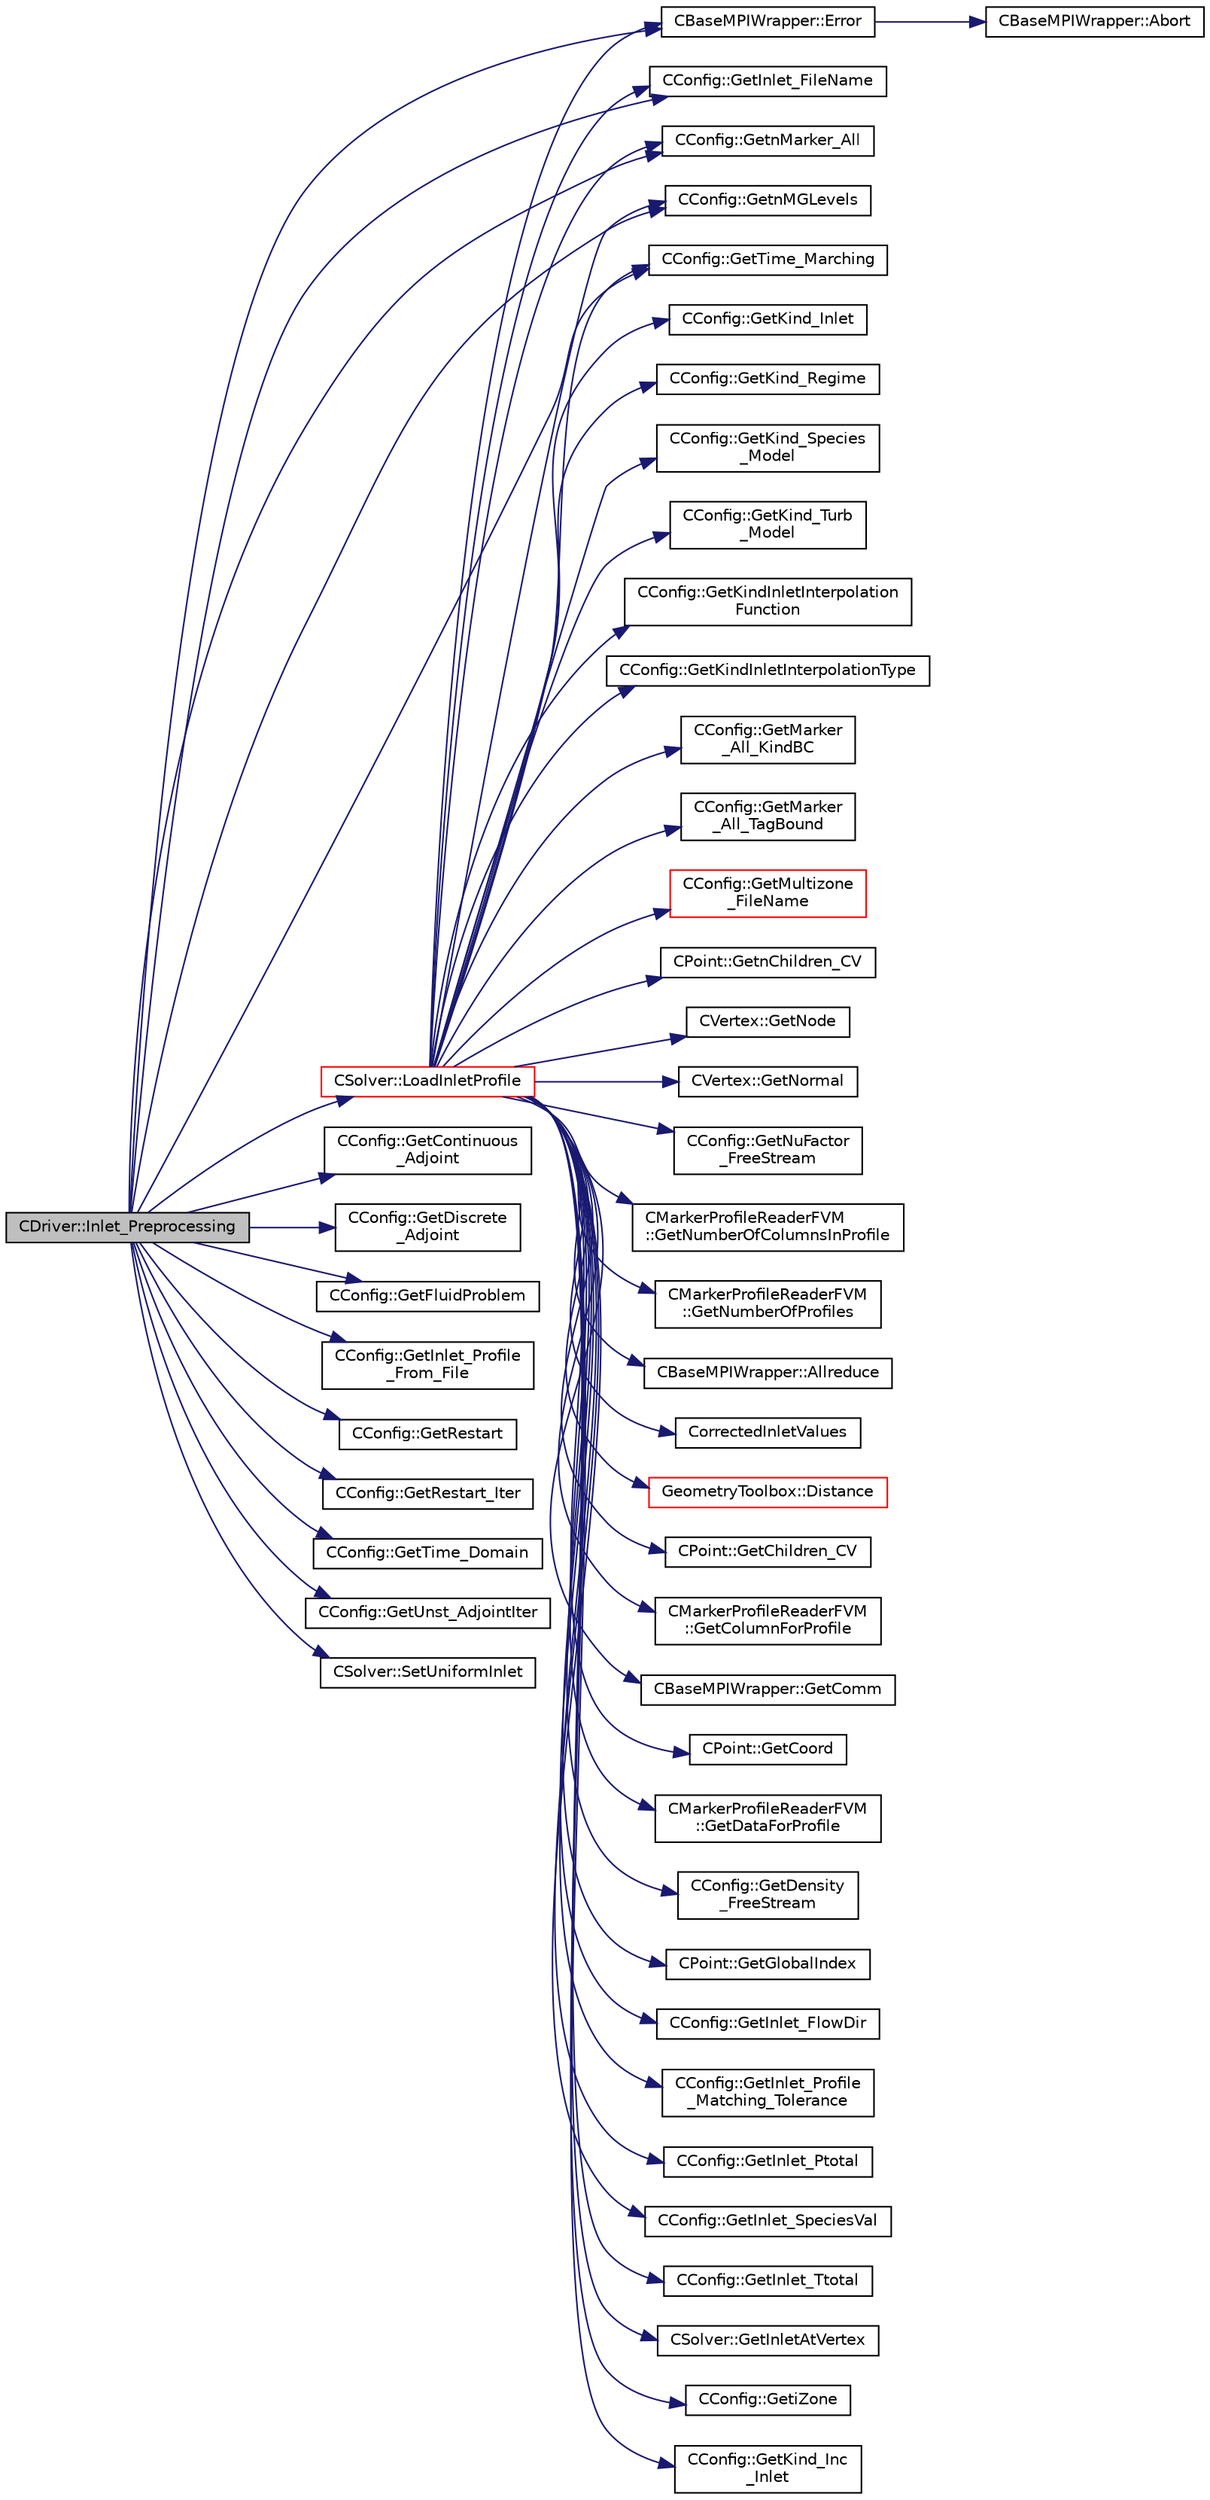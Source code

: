 digraph "CDriver::Inlet_Preprocessing"
{
 // LATEX_PDF_SIZE
  edge [fontname="Helvetica",fontsize="10",labelfontname="Helvetica",labelfontsize="10"];
  node [fontname="Helvetica",fontsize="10",shape=record];
  rankdir="LR";
  Node1 [label="CDriver::Inlet_Preprocessing",height=0.2,width=0.4,color="black", fillcolor="grey75", style="filled", fontcolor="black",tooltip="Preprocess the inlets via file input for all solvers."];
  Node1 -> Node2 [color="midnightblue",fontsize="10",style="solid",fontname="Helvetica"];
  Node2 [label="CBaseMPIWrapper::Error",height=0.2,width=0.4,color="black", fillcolor="white", style="filled",URL="$classCBaseMPIWrapper.html#a04457c47629bda56704e6a8804833eeb",tooltip=" "];
  Node2 -> Node3 [color="midnightblue",fontsize="10",style="solid",fontname="Helvetica"];
  Node3 [label="CBaseMPIWrapper::Abort",height=0.2,width=0.4,color="black", fillcolor="white", style="filled",URL="$classCBaseMPIWrapper.html#af7297d861dca86b45cf561b6ab642e8f",tooltip=" "];
  Node1 -> Node4 [color="midnightblue",fontsize="10",style="solid",fontname="Helvetica"];
  Node4 [label="CConfig::GetContinuous\l_Adjoint",height=0.2,width=0.4,color="black", fillcolor="white", style="filled",URL="$classCConfig.html#a1eb754aa86fb8154bc9eefea616b7cf9",tooltip="Determines if problem is adjoint."];
  Node1 -> Node5 [color="midnightblue",fontsize="10",style="solid",fontname="Helvetica"];
  Node5 [label="CConfig::GetDiscrete\l_Adjoint",height=0.2,width=0.4,color="black", fillcolor="white", style="filled",URL="$classCConfig.html#ab3928c4e6debcf50dcd0d38985f6980c",tooltip="Get the indicator whether we are solving an discrete adjoint problem."];
  Node1 -> Node6 [color="midnightblue",fontsize="10",style="solid",fontname="Helvetica"];
  Node6 [label="CConfig::GetFluidProblem",height=0.2,width=0.4,color="black", fillcolor="white", style="filled",URL="$classCConfig.html#ace61be93af4e96f53b22e1a94c647821",tooltip="Return true if a fluid solver is in use."];
  Node1 -> Node7 [color="midnightblue",fontsize="10",style="solid",fontname="Helvetica"];
  Node7 [label="CConfig::GetInlet_FileName",height=0.2,width=0.4,color="black", fillcolor="white", style="filled",URL="$classCConfig.html#a0e67e5a8e93388a141385713bc1da48e",tooltip="Get name of the input file for the specified inlet profile."];
  Node1 -> Node8 [color="midnightblue",fontsize="10",style="solid",fontname="Helvetica"];
  Node8 [label="CConfig::GetInlet_Profile\l_From_File",height=0.2,width=0.4,color="black", fillcolor="white", style="filled",URL="$classCConfig.html#aaf6fcd4972bad7941217bd7544b36c3c",tooltip="Check if the inlet profile(s) are specified in an input file."];
  Node1 -> Node9 [color="midnightblue",fontsize="10",style="solid",fontname="Helvetica"];
  Node9 [label="CConfig::GetnMarker_All",height=0.2,width=0.4,color="black", fillcolor="white", style="filled",URL="$classCConfig.html#a459dee039e618d21a5d78db61c221240",tooltip="Get the total number of boundary markers of the local process including send/receive domains."];
  Node1 -> Node10 [color="midnightblue",fontsize="10",style="solid",fontname="Helvetica"];
  Node10 [label="CConfig::GetnMGLevels",height=0.2,width=0.4,color="black", fillcolor="white", style="filled",URL="$classCConfig.html#a15a61a6f9a1d415c3509018f4916c5c1",tooltip="Get the number of multigrid levels."];
  Node1 -> Node11 [color="midnightblue",fontsize="10",style="solid",fontname="Helvetica"];
  Node11 [label="CConfig::GetRestart",height=0.2,width=0.4,color="black", fillcolor="white", style="filled",URL="$classCConfig.html#ae55bdae4e8b4e61fd07a857005cc6799",tooltip="Provides the restart information."];
  Node1 -> Node12 [color="midnightblue",fontsize="10",style="solid",fontname="Helvetica"];
  Node12 [label="CConfig::GetRestart_Iter",height=0.2,width=0.4,color="black", fillcolor="white", style="filled",URL="$classCConfig.html#aeca467e3a7c02d72b28ade957614035c",tooltip="Get the restart iteration."];
  Node1 -> Node13 [color="midnightblue",fontsize="10",style="solid",fontname="Helvetica"];
  Node13 [label="CConfig::GetTime_Domain",height=0.2,width=0.4,color="black", fillcolor="white", style="filled",URL="$classCConfig.html#a85d2e3cf43b77c63642c40c235b853f3",tooltip="Check if the multizone problem is solved for time domain."];
  Node1 -> Node14 [color="midnightblue",fontsize="10",style="solid",fontname="Helvetica"];
  Node14 [label="CConfig::GetTime_Marching",height=0.2,width=0.4,color="black", fillcolor="white", style="filled",URL="$classCConfig.html#ac47e04d76ce865893a94dcedd3c9b6a5",tooltip="Provides information about the time integration, and change the write in the output files information..."];
  Node1 -> Node15 [color="midnightblue",fontsize="10",style="solid",fontname="Helvetica"];
  Node15 [label="CConfig::GetUnst_AdjointIter",height=0.2,width=0.4,color="black", fillcolor="white", style="filled",URL="$classCConfig.html#a394c8970c51a8aa733dca7f810e6fd4c",tooltip="Get the starting direct iteration number for the unsteady adjoint (reverse time integration)."];
  Node1 -> Node16 [color="midnightblue",fontsize="10",style="solid",fontname="Helvetica"];
  Node16 [label="CSolver::LoadInletProfile",height=0.2,width=0.4,color="red", fillcolor="white", style="filled",URL="$classCSolver.html#aa6d85b1177b7acacfbf083e8c58da55c",tooltip="Load a inlet profile data from file into a particular solver."];
  Node16 -> Node17 [color="midnightblue",fontsize="10",style="solid",fontname="Helvetica"];
  Node17 [label="CBaseMPIWrapper::Allreduce",height=0.2,width=0.4,color="black", fillcolor="white", style="filled",URL="$classCBaseMPIWrapper.html#a381d4b3738c09d92ee1ae9f89715b541",tooltip=" "];
  Node16 -> Node18 [color="midnightblue",fontsize="10",style="solid",fontname="Helvetica"];
  Node18 [label="CorrectedInletValues",height=0.2,width=0.4,color="black", fillcolor="white", style="filled",URL="$C1DInterpolation_8hpp.html#a97e1748e6427f23e656bc55dab118b34",tooltip="Corrects for interpolation type."];
  Node16 -> Node19 [color="midnightblue",fontsize="10",style="solid",fontname="Helvetica"];
  Node19 [label="GeometryToolbox::Distance",height=0.2,width=0.4,color="red", fillcolor="white", style="filled",URL="$group__GeometryToolbox.html#ga600fb4ee993ae4c3b985082d51994881",tooltip=" "];
  Node16 -> Node2 [color="midnightblue",fontsize="10",style="solid",fontname="Helvetica"];
  Node16 -> Node23 [color="midnightblue",fontsize="10",style="solid",fontname="Helvetica"];
  Node23 [label="CPoint::GetChildren_CV",height=0.2,width=0.4,color="black", fillcolor="white", style="filled",URL="$classCPoint.html#a627b42fa58a444bab6e184772b921240",tooltip="Get the children control volume of an agglomerated control volume."];
  Node16 -> Node24 [color="midnightblue",fontsize="10",style="solid",fontname="Helvetica"];
  Node24 [label="CMarkerProfileReaderFVM\l::GetColumnForProfile",height=0.2,width=0.4,color="black", fillcolor="white", style="filled",URL="$classCMarkerProfileReaderFVM.html#ae78085bbddf81621e6cd86126e539331",tooltip="Get the data for the specific column if interpolation being done."];
  Node16 -> Node25 [color="midnightblue",fontsize="10",style="solid",fontname="Helvetica"];
  Node25 [label="CBaseMPIWrapper::GetComm",height=0.2,width=0.4,color="black", fillcolor="white", style="filled",URL="$classCBaseMPIWrapper.html#a8154391fc3522954802889d81d4ef5da",tooltip=" "];
  Node16 -> Node26 [color="midnightblue",fontsize="10",style="solid",fontname="Helvetica"];
  Node26 [label="CPoint::GetCoord",height=0.2,width=0.4,color="black", fillcolor="white", style="filled",URL="$classCPoint.html#ab16c29dd03911529cd73bf467c313179",tooltip="Get the coordinates dor the control volume."];
  Node16 -> Node27 [color="midnightblue",fontsize="10",style="solid",fontname="Helvetica"];
  Node27 [label="CMarkerProfileReaderFVM\l::GetDataForProfile",height=0.2,width=0.4,color="black", fillcolor="white", style="filled",URL="$classCMarkerProfileReaderFVM.html#a269fafbcea158af21b0c49c9e76f0591",tooltip="Get the 1D vector of data for a profile from the input file."];
  Node16 -> Node28 [color="midnightblue",fontsize="10",style="solid",fontname="Helvetica"];
  Node28 [label="CConfig::GetDensity\l_FreeStream",height=0.2,width=0.4,color="black", fillcolor="white", style="filled",URL="$classCConfig.html#a2cb974cc24ef5df2976b0725ec62400a",tooltip="Get the value of the freestream density."];
  Node16 -> Node29 [color="midnightblue",fontsize="10",style="solid",fontname="Helvetica"];
  Node29 [label="CPoint::GetGlobalIndex",height=0.2,width=0.4,color="black", fillcolor="white", style="filled",URL="$classCPoint.html#a8a53865a92d645b1b74c4d817b4aae10",tooltip="Get the global index in a parallel computation."];
  Node16 -> Node7 [color="midnightblue",fontsize="10",style="solid",fontname="Helvetica"];
  Node16 -> Node30 [color="midnightblue",fontsize="10",style="solid",fontname="Helvetica"];
  Node30 [label="CConfig::GetInlet_FlowDir",height=0.2,width=0.4,color="black", fillcolor="white", style="filled",URL="$classCConfig.html#afeb59ad49688665368553297eea6f2ba",tooltip="Get the flow direction unit vector at an inlet boundary."];
  Node16 -> Node31 [color="midnightblue",fontsize="10",style="solid",fontname="Helvetica"];
  Node31 [label="CConfig::GetInlet_Profile\l_Matching_Tolerance",height=0.2,width=0.4,color="black", fillcolor="white", style="filled",URL="$classCConfig.html#ac7456e995d14c196d02899b705b5bedf",tooltip="Get the tolerance used for matching two points on a specified inlet."];
  Node16 -> Node32 [color="midnightblue",fontsize="10",style="solid",fontname="Helvetica"];
  Node32 [label="CConfig::GetInlet_Ptotal",height=0.2,width=0.4,color="black", fillcolor="white", style="filled",URL="$classCConfig.html#aa4c09150183d8890586cb7ab562a9265",tooltip="Get the total pressure at an inlet boundary."];
  Node16 -> Node33 [color="midnightblue",fontsize="10",style="solid",fontname="Helvetica"];
  Node33 [label="CConfig::GetInlet_SpeciesVal",height=0.2,width=0.4,color="black", fillcolor="white", style="filled",URL="$classCConfig.html#a305339834f94fab80371608cee683144",tooltip="Get the species values at an inlet boundary."];
  Node16 -> Node34 [color="midnightblue",fontsize="10",style="solid",fontname="Helvetica"];
  Node34 [label="CConfig::GetInlet_Ttotal",height=0.2,width=0.4,color="black", fillcolor="white", style="filled",URL="$classCConfig.html#a8ac859317cc304124acddaa6a5a1a5ad",tooltip="Get the total temperature at an inlet boundary."];
  Node16 -> Node35 [color="midnightblue",fontsize="10",style="solid",fontname="Helvetica"];
  Node35 [label="CSolver::GetInletAtVertex",height=0.2,width=0.4,color="black", fillcolor="white", style="filled",URL="$classCSolver.html#a620678737fef3566d3b3ab5c55ae5150",tooltip="A virtual member."];
  Node16 -> Node36 [color="midnightblue",fontsize="10",style="solid",fontname="Helvetica"];
  Node36 [label="CConfig::GetiZone",height=0.2,width=0.4,color="black", fillcolor="white", style="filled",URL="$classCConfig.html#a1d6335b8fdef6fbcd9a08f7503d73ec1",tooltip="Provides the number of varaibles."];
  Node16 -> Node37 [color="midnightblue",fontsize="10",style="solid",fontname="Helvetica"];
  Node37 [label="CConfig::GetKind_Inc\l_Inlet",height=0.2,width=0.4,color="black", fillcolor="white", style="filled",URL="$classCConfig.html#a0066d76b74b1794868839a11be7b8737",tooltip="Get the type of incompressible inlet from the list."];
  Node16 -> Node38 [color="midnightblue",fontsize="10",style="solid",fontname="Helvetica"];
  Node38 [label="CConfig::GetKind_Inlet",height=0.2,width=0.4,color="black", fillcolor="white", style="filled",URL="$classCConfig.html#a4bfaa89b45c5e71ed66387f1d966ced4",tooltip="Get the kind of inlet boundary condition treatment (total conditions or mass flow)."];
  Node16 -> Node39 [color="midnightblue",fontsize="10",style="solid",fontname="Helvetica"];
  Node39 [label="CConfig::GetKind_Regime",height=0.2,width=0.4,color="black", fillcolor="white", style="filled",URL="$classCConfig.html#afbf664fbd8b2c75c5874432fdc185937",tooltip="Governing equations of the flow (it can be different from the run time equation)."];
  Node16 -> Node40 [color="midnightblue",fontsize="10",style="solid",fontname="Helvetica"];
  Node40 [label="CConfig::GetKind_Species\l_Model",height=0.2,width=0.4,color="black", fillcolor="white", style="filled",URL="$classCConfig.html#a7416428b6139fe85180e5e8d190506aa",tooltip="Get the kind of the species model."];
  Node16 -> Node41 [color="midnightblue",fontsize="10",style="solid",fontname="Helvetica"];
  Node41 [label="CConfig::GetKind_Turb\l_Model",height=0.2,width=0.4,color="black", fillcolor="white", style="filled",URL="$classCConfig.html#a42cf888b42ce34079b2e3987bbf147dd",tooltip="Get the kind of the turbulence model."];
  Node16 -> Node42 [color="midnightblue",fontsize="10",style="solid",fontname="Helvetica"];
  Node42 [label="CConfig::GetKindInletInterpolation\lFunction",height=0.2,width=0.4,color="black", fillcolor="white", style="filled",URL="$classCConfig.html#ac4a08d9e300690458b8a16281733a418",tooltip="Get the kind of inlet face interpolation function to use."];
  Node16 -> Node43 [color="midnightblue",fontsize="10",style="solid",fontname="Helvetica"];
  Node43 [label="CConfig::GetKindInletInterpolationType",height=0.2,width=0.4,color="black", fillcolor="white", style="filled",URL="$classCConfig.html#aa678debe6d4d352f51b0403c391efc9f",tooltip="Get the kind of inlet face interpolation data type."];
  Node16 -> Node44 [color="midnightblue",fontsize="10",style="solid",fontname="Helvetica"];
  Node44 [label="CConfig::GetMarker\l_All_KindBC",height=0.2,width=0.4,color="black", fillcolor="white", style="filled",URL="$classCConfig.html#ae003cd8f406eaaa91849a774c9a20730",tooltip="Get the kind of boundary for each marker."];
  Node16 -> Node45 [color="midnightblue",fontsize="10",style="solid",fontname="Helvetica"];
  Node45 [label="CConfig::GetMarker\l_All_TagBound",height=0.2,width=0.4,color="black", fillcolor="white", style="filled",URL="$classCConfig.html#ab8c9c1f45950a29355be4ff357049440",tooltip="Get the index of the surface defined in the geometry file."];
  Node16 -> Node46 [color="midnightblue",fontsize="10",style="solid",fontname="Helvetica"];
  Node46 [label="CConfig::GetMultizone\l_FileName",height=0.2,width=0.4,color="red", fillcolor="white", style="filled",URL="$classCConfig.html#a9990d8664ae332ae1af1978a41c31664",tooltip="Append the zone index to the restart or the solution files."];
  Node16 -> Node49 [color="midnightblue",fontsize="10",style="solid",fontname="Helvetica"];
  Node49 [label="CPoint::GetnChildren_CV",height=0.2,width=0.4,color="black", fillcolor="white", style="filled",URL="$classCPoint.html#af386b967e31b7e7893baa5006b84f280",tooltip="Get the number of children of an agglomerated control volume."];
  Node16 -> Node9 [color="midnightblue",fontsize="10",style="solid",fontname="Helvetica"];
  Node16 -> Node10 [color="midnightblue",fontsize="10",style="solid",fontname="Helvetica"];
  Node16 -> Node50 [color="midnightblue",fontsize="10",style="solid",fontname="Helvetica"];
  Node50 [label="CVertex::GetNode",height=0.2,width=0.4,color="black", fillcolor="white", style="filled",URL="$classCVertex.html#ad568da06e7191358d3a09a1bee71cdb5",tooltip="Get the node of the vertex."];
  Node16 -> Node51 [color="midnightblue",fontsize="10",style="solid",fontname="Helvetica"];
  Node51 [label="CVertex::GetNormal",height=0.2,width=0.4,color="black", fillcolor="white", style="filled",URL="$classCVertex.html#a57cacfe764770e6c0e54c278cb584f7c",tooltip="Copy the the normal vector of a face."];
  Node16 -> Node52 [color="midnightblue",fontsize="10",style="solid",fontname="Helvetica"];
  Node52 [label="CConfig::GetNuFactor\l_FreeStream",height=0.2,width=0.4,color="black", fillcolor="white", style="filled",URL="$classCConfig.html#ac253cc43c67a82556e11f194d69b1701",tooltip="Get the value of the non-dimensionalized freestream turbulence intensity."];
  Node16 -> Node53 [color="midnightblue",fontsize="10",style="solid",fontname="Helvetica"];
  Node53 [label="CMarkerProfileReaderFVM\l::GetNumberOfColumnsInProfile",height=0.2,width=0.4,color="black", fillcolor="white", style="filled",URL="$classCMarkerProfileReaderFVM.html#a99c804a6af2c24ac4ddb4ca2d41ed053",tooltip="Get the number of columns of data in a profile."];
  Node16 -> Node54 [color="midnightblue",fontsize="10",style="solid",fontname="Helvetica"];
  Node54 [label="CMarkerProfileReaderFVM\l::GetNumberOfProfiles",height=0.2,width=0.4,color="black", fillcolor="white", style="filled",URL="$classCMarkerProfileReaderFVM.html#a05226f9d587c76dfc1ba491e31874061",tooltip="Get the number of profiles found within the input file."];
  Node16 -> Node14 [color="midnightblue",fontsize="10",style="solid",fontname="Helvetica"];
  Node1 -> Node71 [color="midnightblue",fontsize="10",style="solid",fontname="Helvetica"];
  Node71 [label="CSolver::SetUniformInlet",height=0.2,width=0.4,color="black", fillcolor="white", style="filled",URL="$classCSolver.html#a05d4e8bb5b132d4dcdc8d26a96419f81",tooltip="A virtual member."];
}
